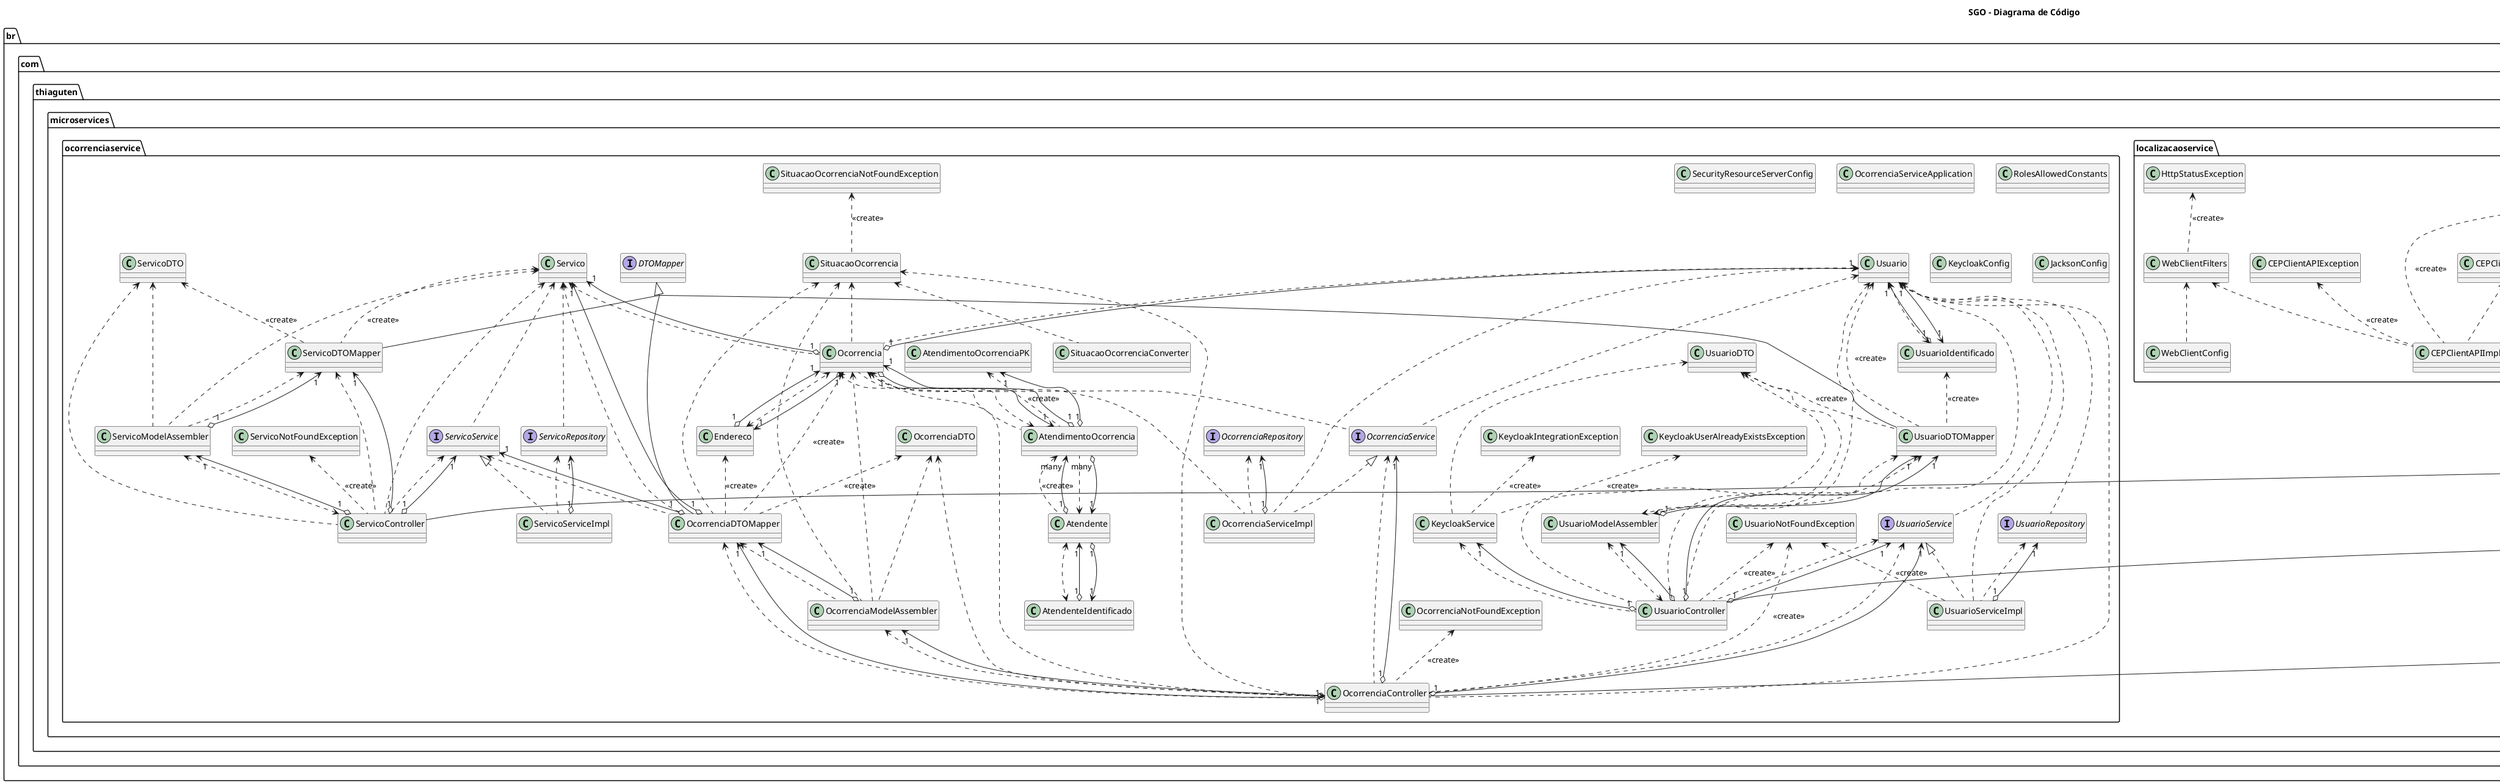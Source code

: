 @startuml SGO_C4_Code

skinparam packageStyle folder
skinparam groupInheritance 2

title SGO - Diagrama de Código

circle ApiRESTfulLocalizacao
circle ApiRESTfulUsuario
circle ApiRESTfulServico
circle ApiRESTfulOcorrencia

namespace br.com.thiaguten.microservices.localizacaoservice #FFFFFF {

    class CEPUtils
    class CEPClientConfig
    interface CEPClientAPI
    class CEPClientAPIImpl
    class CEPClientAPIResponse
    class CEPClientAPIException
    
    class Endereco
    class EnderecoDTO
    class EnderecoController
    class EnderecoModelAssembler
    interface EnderecoService
    class EnderecoServiceImpl
    interface EnderecoRepository
    class EnderecoMongoRepository
    class EnderecoInMemoryRepository
    class EnderecoNotFoundException
    interface ReactiveEnderecoRepository
    
    class WebClientConfig
    class WebClientFilters
    class HttpStatusException

    class LocalizacaoServiceApplication
    class SecurityResourceServerConfig
    class RolesAllowedConstants

    .ApiRESTfulLocalizacao -- EnderecoController

    WebClientFilters <.. WebClientConfig
    WebClientFilters <.. CEPClientAPIImpl
    HttpStatusException <.. WebClientFilters : <<create>>
    
    CEPUtils <.. CEPClientAPIImpl
    CEPUtils <.. EnderecoModelAssembler
    CEPUtils <.. EnderecoMongoRepository
    CEPUtils <.. EnderecoInMemoryRepository
    CEPClientAPI <|.. CEPClientAPIImpl
    CEPClientAPI <.. EnderecoServiceImpl
    CEPClientAPI "1" <--o "1" EnderecoServiceImpl
    CEPClientAPIResponse <.. CEPClientAPIImpl
    CEPClientAPIException <.. CEPClientAPIImpl : <<create>>
    
    EnderecoDTO <.. EnderecoController : <<create>>
    EnderecoDTO <.. EnderecoModelAssembler
    EnderecoDTO <.. EnderecoService
    EnderecoDTO <.. EnderecoServiceImpl : <<create>>
    EnderecoDTO <.. EnderecoRepository
    EnderecoDTO <.. EnderecoMongoRepository : <<create>>
    EnderecoDTO <.. EnderecoInMemoryRepository
    EnderecoDTO <.. CEPClientAPI
    EnderecoDTO <.. CEPClientAPIImpl : <<create>>
    
    Endereco <.. EnderecoMongoRepository : <<create>>
    EnderecoModelAssembler <..> EnderecoController
    EnderecoModelAssembler "1" <--o "1" EnderecoController
    EnderecoService <|.. EnderecoServiceImpl
    EnderecoService <.. EnderecoController
    EnderecoService "1" <--o "1" EnderecoController
    EnderecoRepository <|.. EnderecoMongoRepository
    EnderecoRepository <|.. EnderecoInMemoryRepository
    EnderecoRepository <.. EnderecoServiceImpl
    EnderecoRepository "1" <--o "1" EnderecoServiceImpl
    ReactiveEnderecoRepository "1" <--o "1" EnderecoMongoRepository
    ReactiveEnderecoRepository <.. EnderecoMongoRepository
    Endereco <.. ReactiveEnderecoRepository
}

namespace br.com.thiaguten.microservices.ocorrenciaservice #FFFFFF {
    
    class KeycloakService
    class KeycloakIntegrationException
    class KeycloakUserAlreadyExistsException

    class UsuarioIdentificado
    
    class Usuario
    class UsuarioDTO
    class UsuarioDTOMapper
    class UsuarioModelAssembler
    class UsuarioController
    interface UsuarioService
    class UsuarioServiceImpl
    interface UsuarioRepository
    class UsuarioNotFoundException

    class Ocorrencia
    class OcorrenciaDTO
    class OcorrenciaDTOMapper
    class OcorrenciaModelAssembler
    class OcorrenciaController
    interface OcorrenciaService
    class OcorrenciaServiceImpl
    interface OcorrenciaRepository
    class OcorrenciaNotFoundException
    
    class Atendente
    class AtendenteIdentificado
    class AtendimentoOcorrenciaPK
    class AtendimentoOcorrencia
    
    class Endereco

    class SituacaoOcorrencia
    class SituacaoOcorrenciaConverter
    class SituacaoOcorrenciaNotFoundException

    interface DTOMapper

    class Servico
    class ServicoDTO
    class ServicoDTOMapper
    class ServicoModelAssembler
    class ServicoController
    interface ServicoService
    class ServicoServiceImpl
    interface ServicoRepository
    class ServicoNotFoundException
    
    class SecurityResourceServerConfig
    class OcorrenciaServiceApplication
    class RolesAllowedConstants
    class KeycloakConfig
    class JacksonConfig

    .ApiRESTfulUsuario -- UsuarioController
    .ApiRESTfulServico -- ServicoController
    .ApiRESTfulOcorrencia -- OcorrenciaController

    KeycloakService <.. UsuarioController
    KeycloakService "1" <--o "1" UsuarioController
    KeycloakIntegrationException <.. KeycloakService : <<create>>
    KeycloakUserAlreadyExistsException <.. KeycloakService : <<create>>

    UsuarioIdentificado "1" <--o "1" Usuario
    UsuarioIdentificado <.. UsuarioDTOMapper : <<create>>

    Usuario <.. UsuarioController
    Usuario <.. UsuarioModelAssembler
    Usuario <.. UsuarioDTOMapper : <<create>>
    Usuario <.. UsuarioService
    Usuario <.. UsuarioServiceImpl
    Usuario <.. UsuarioRepository
    Usuario <.. Ocorrencia
    Usuario "1" <--o "1" Ocorrencia
    Usuario <.. OcorrenciaController
    Usuario <.. OcorrenciaService
    Usuario <.. OcorrenciaServiceImpl
    Usuario <..> UsuarioIdentificado
    Usuario "1" <--o "1" UsuarioIdentificado
    UsuarioModelAssembler <..> UsuarioController
    UsuarioModelAssembler "1" <--o "1" UsuarioController
    UsuarioService <|.. UsuarioServiceImpl
    UsuarioService <.. UsuarioController
    UsuarioService "1" <--o "1" UsuarioController
    UsuarioService <.. OcorrenciaController
    UsuarioService "1" <--o "1" OcorrenciaController
    UsuarioRepository <.. UsuarioServiceImpl
    UsuarioRepository "1" <--o "1" UsuarioServiceImpl
    UsuarioNotFoundException <.. UsuarioController : <<create>>
    UsuarioNotFoundException <.. UsuarioServiceImpl : <<create>>
    UsuarioNotFoundException <.. OcorrenciaController : <<create>>

    UsuarioDTO <.. KeycloakService
    UsuarioDTO <.. UsuarioController
    UsuarioDTO <..> UsuarioModelAssembler
    UsuarioDTO <.. UsuarioDTOMapper : <<create>>
    UsuarioDTOMapper <.. UsuarioController
    UsuarioDTOMapper "1" <--o "1" UsuarioController
    UsuarioDTOMapper <..> UsuarioModelAssembler
    UsuarioDTOMapper "1" <--o "1" UsuarioModelAssembler

    Atendente <..> AtendenteIdentificado
    Atendente "1" <--o "1" AtendenteIdentificado
    Atendente <.. AtendimentoOcorrencia
    Atendente "1" <--o "many" AtendimentoOcorrencia
    AtendenteIdentificado "1" <--o "1" Atendente
    AtendimentoOcorrenciaPK "1" <--o "1" AtendimentoOcorrencia
    AtendimentoOcorrenciaPK <.. AtendimentoOcorrencia : <<create>>
    AtendimentoOcorrencia <.. Atendente : <<create>>
    AtendimentoOcorrencia "many" <--o "1" Atendente
    AtendimentoOcorrencia <.. Ocorrencia
    AtendimentoOcorrencia "1" <--o "1" Ocorrencia
    
    Ocorrencia <.. AtendimentoOcorrencia
    Ocorrencia "1" <--o "1" AtendimentoOcorrencia
    Ocorrencia "1" <--o "1" Endereco
    Ocorrencia <.. OcorrenciaDTOMapper : <<create>>
    Ocorrencia <.. OcorrenciaController
    Ocorrencia <.. OcorrenciaModelAssembler
    Ocorrencia <.. OcorrenciaService
    Ocorrencia <.. OcorrenciaServiceImpl
    OcorrenciaModelAssembler <..> OcorrenciaController
    OcorrenciaModelAssembler "1" <--o "1" OcorrenciaController
    OcorrenciaService <|.. OcorrenciaServiceImpl
    OcorrenciaService <.. OcorrenciaController
    OcorrenciaService "1" <--o "1" OcorrenciaController
    OcorrenciaRepository <.. OcorrenciaServiceImpl
    OcorrenciaRepository "1" <--o "1" OcorrenciaServiceImpl
    OcorrenciaNotFoundException <.. OcorrenciaController : <<create>>
    
    OcorrenciaDTO <.. OcorrenciaController
    OcorrenciaDTO <.. OcorrenciaModelAssembler
    OcorrenciaDTO <.. OcorrenciaDTOMapper : <<create>>
    OcorrenciaDTOMapper <.. OcorrenciaController
    OcorrenciaDTOMapper "1" <--o "1" OcorrenciaController
    OcorrenciaDTOMapper <.. OcorrenciaModelAssembler
    OcorrenciaDTOMapper "1" <--o "1" OcorrenciaModelAssembler
    
    Endereco <..> Ocorrencia
    Endereco "1" <--o "1" Ocorrencia
    Endereco <.. OcorrenciaDTOMapper : <<create>>
    
    SituacaoOcorrencia <.. Ocorrencia
    SituacaoOcorrencia <.. OcorrenciaDTOMapper
    SituacaoOcorrencia <.. OcorrenciaController
    SituacaoOcorrencia <.. OcorrenciaModelAssembler
    SituacaoOcorrencia <.. SituacaoOcorrenciaConverter
    SituacaoOcorrenciaNotFoundException <.. SituacaoOcorrencia : <<create>>
    
    DTOMapper <|.. ServicoDTOMapper
    DTOMapper <|.. OcorrenciaDTOMapper
    DTOMapper <|.. UsuarioDTOMapper

    Servico <.. ServicoController
    Servico <.. ServicoService
    Servico <.. ServicoRepository
    Servico <.. ServicoModelAssembler
    Servico <.. ServicoDTOMapper : <<create>>
    Servico <.. Ocorrencia
    Servico "1" <--o "1" Ocorrencia
    Servico <.. OcorrenciaDTOMapper
    Servico "1" <--o "1" OcorrenciaDTOMapper
    ServicoModelAssembler <..> ServicoController
    ServicoModelAssembler "1" <--o "1" ServicoController
    ServicoService <|.. ServicoServiceImpl
    ServicoService <.. OcorrenciaDTOMapper
    ServicoService "1" <--o "1" OcorrenciaDTOMapper
    ServicoService <.. ServicoController
    ServicoService "1" <--o "1" ServicoController
    ServicoRepository <.. ServicoServiceImpl
    ServicoRepository "1" <--o "1" ServicoServiceImpl
    ServicoNotFoundException <.. ServicoController : <<create>>
    
    ServicoDTO <.. ServicoController
    ServicoDTO <.. ServicoModelAssembler
    ServicoDTO <.. ServicoDTOMapper : <<create>>
    ServicoDTOMapper <.. ServicoController
    ServicoDTOMapper "1" <--o "1" ServicoController
    ServicoDTOMapper <.. ServicoModelAssembler
    ServicoDTOMapper "1" <--o "1" ServicoModelAssembler
}

' namespace br.com.thiaguten.microservices.notificacaoservice #FFFFFF {
    
' }

' namespace br.com.thiaguten.microservices.relatorioservice #FFFFFF {
    
' }

@enduml